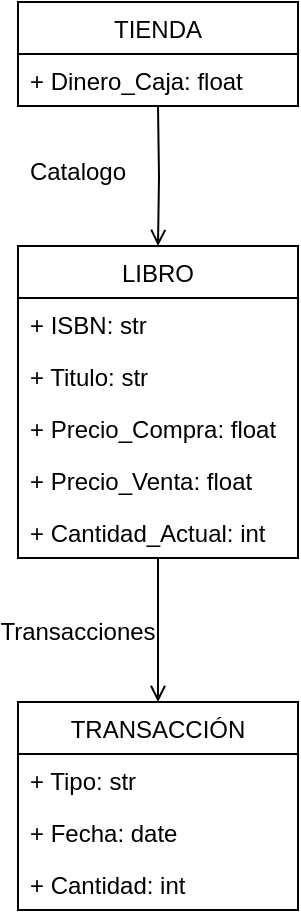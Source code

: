 <mxfile version="16.5.3" type="device"><diagram id="hpFsFXRMARXbP0e6LTuP" name="Page-1"><mxGraphModel dx="953" dy="548" grid="1" gridSize="10" guides="1" tooltips="1" connect="1" arrows="1" fold="1" page="1" pageScale="1" pageWidth="827" pageHeight="1169" math="0" shadow="0"><root><mxCell id="0"/><mxCell id="1" parent="0"/><mxCell id="E7B3hNKhVrBDeOb97DOR-35" style="edgeStyle=orthogonalEdgeStyle;rounded=0;orthogonalLoop=1;jettySize=auto;html=1;entryX=0.5;entryY=0;entryDx=0;entryDy=0;endArrow=open;endFill=0;exitX=0.5;exitY=1;exitDx=0;exitDy=0;" edge="1" parent="1" source="E7B3hNKhVrBDeOb97DOR-13" target="E7B3hNKhVrBDeOb97DOR-21"><mxGeometry relative="1" as="geometry"><mxPoint x="110" y="330" as="sourcePoint"/><Array as="points"/></mxGeometry></mxCell><mxCell id="E7B3hNKhVrBDeOb97DOR-9" value="TIENDA" style="swimlane;fontStyle=0;childLayout=stackLayout;horizontal=1;startSize=26;fillColor=none;horizontalStack=0;resizeParent=1;resizeParentMax=0;resizeLast=0;collapsible=1;marginBottom=0;" vertex="1" parent="1"><mxGeometry x="40" y="40" width="140" height="52" as="geometry"/></mxCell><mxCell id="E7B3hNKhVrBDeOb97DOR-10" value="+ Dinero_Caja: float" style="text;strokeColor=none;fillColor=none;align=left;verticalAlign=top;spacingLeft=4;spacingRight=4;overflow=hidden;rotatable=0;points=[[0,0.5],[1,0.5]];portConstraint=eastwest;" vertex="1" parent="E7B3hNKhVrBDeOb97DOR-9"><mxGeometry y="26" width="140" height="26" as="geometry"/></mxCell><mxCell id="E7B3hNKhVrBDeOb97DOR-13" value="LIBRO" style="swimlane;fontStyle=0;childLayout=stackLayout;horizontal=1;startSize=26;fillColor=none;horizontalStack=0;resizeParent=1;resizeParentMax=0;resizeLast=0;collapsible=1;marginBottom=0;" vertex="1" parent="1"><mxGeometry x="40" y="162" width="140" height="156" as="geometry"/></mxCell><mxCell id="E7B3hNKhVrBDeOb97DOR-14" value="+ ISBN: str" style="text;strokeColor=none;fillColor=none;align=left;verticalAlign=top;spacingLeft=4;spacingRight=4;overflow=hidden;rotatable=0;points=[[0,0.5],[1,0.5]];portConstraint=eastwest;" vertex="1" parent="E7B3hNKhVrBDeOb97DOR-13"><mxGeometry y="26" width="140" height="26" as="geometry"/></mxCell><mxCell id="E7B3hNKhVrBDeOb97DOR-15" value="+ Titulo: str" style="text;strokeColor=none;fillColor=none;align=left;verticalAlign=top;spacingLeft=4;spacingRight=4;overflow=hidden;rotatable=0;points=[[0,0.5],[1,0.5]];portConstraint=eastwest;" vertex="1" parent="E7B3hNKhVrBDeOb97DOR-13"><mxGeometry y="52" width="140" height="26" as="geometry"/></mxCell><mxCell id="E7B3hNKhVrBDeOb97DOR-31" value="+ Precio_Compra: float" style="text;strokeColor=none;fillColor=none;align=left;verticalAlign=top;spacingLeft=4;spacingRight=4;overflow=hidden;rotatable=0;points=[[0,0.5],[1,0.5]];portConstraint=eastwest;" vertex="1" parent="E7B3hNKhVrBDeOb97DOR-13"><mxGeometry y="78" width="140" height="26" as="geometry"/></mxCell><mxCell id="E7B3hNKhVrBDeOb97DOR-16" value="+ Precio_Venta: float" style="text;strokeColor=none;fillColor=none;align=left;verticalAlign=top;spacingLeft=4;spacingRight=4;overflow=hidden;rotatable=0;points=[[0,0.5],[1,0.5]];portConstraint=eastwest;" vertex="1" parent="E7B3hNKhVrBDeOb97DOR-13"><mxGeometry y="104" width="140" height="26" as="geometry"/></mxCell><mxCell id="E7B3hNKhVrBDeOb97DOR-32" value="+ Cantidad_Actual: int" style="text;strokeColor=none;fillColor=none;align=left;verticalAlign=top;spacingLeft=4;spacingRight=4;overflow=hidden;rotatable=0;points=[[0,0.5],[1,0.5]];portConstraint=eastwest;" vertex="1" parent="E7B3hNKhVrBDeOb97DOR-13"><mxGeometry y="130" width="140" height="26" as="geometry"/></mxCell><mxCell id="E7B3hNKhVrBDeOb97DOR-21" value="TRANSACCIÓN" style="swimlane;fontStyle=0;childLayout=stackLayout;horizontal=1;startSize=26;fillColor=none;horizontalStack=0;resizeParent=1;resizeParentMax=0;resizeLast=0;collapsible=1;marginBottom=0;" vertex="1" parent="1"><mxGeometry x="40" y="390" width="140" height="104" as="geometry"/></mxCell><mxCell id="E7B3hNKhVrBDeOb97DOR-22" value="+ Tipo: str" style="text;strokeColor=none;fillColor=none;align=left;verticalAlign=top;spacingLeft=4;spacingRight=4;overflow=hidden;rotatable=0;points=[[0,0.5],[1,0.5]];portConstraint=eastwest;" vertex="1" parent="E7B3hNKhVrBDeOb97DOR-21"><mxGeometry y="26" width="140" height="26" as="geometry"/></mxCell><mxCell id="E7B3hNKhVrBDeOb97DOR-23" value="+ Fecha: date" style="text;strokeColor=none;fillColor=none;align=left;verticalAlign=top;spacingLeft=4;spacingRight=4;overflow=hidden;rotatable=0;points=[[0,0.5],[1,0.5]];portConstraint=eastwest;" vertex="1" parent="E7B3hNKhVrBDeOb97DOR-21"><mxGeometry y="52" width="140" height="26" as="geometry"/></mxCell><mxCell id="E7B3hNKhVrBDeOb97DOR-24" value="+ Cantidad: int" style="text;strokeColor=none;fillColor=none;align=left;verticalAlign=top;spacingLeft=4;spacingRight=4;overflow=hidden;rotatable=0;points=[[0,0.5],[1,0.5]];portConstraint=eastwest;" vertex="1" parent="E7B3hNKhVrBDeOb97DOR-21"><mxGeometry y="78" width="140" height="26" as="geometry"/></mxCell><mxCell id="E7B3hNKhVrBDeOb97DOR-36" value="Catalogo" style="text;html=1;strokeColor=none;fillColor=none;align=center;verticalAlign=middle;whiteSpace=wrap;rounded=0;rotation=0;" vertex="1" parent="1"><mxGeometry x="40" y="110" width="60" height="30" as="geometry"/></mxCell><mxCell id="E7B3hNKhVrBDeOb97DOR-38" style="edgeStyle=orthogonalEdgeStyle;rounded=0;orthogonalLoop=1;jettySize=auto;html=1;entryX=0.5;entryY=0;entryDx=0;entryDy=0;endArrow=open;endFill=0;" edge="1" parent="1" target="E7B3hNKhVrBDeOb97DOR-13"><mxGeometry relative="1" as="geometry"><mxPoint x="110" y="92" as="sourcePoint"/><mxPoint x="109.66" y="176" as="targetPoint"/><Array as="points"/></mxGeometry></mxCell><mxCell id="E7B3hNKhVrBDeOb97DOR-39" value="Transacciones" style="text;html=1;strokeColor=none;fillColor=none;align=center;verticalAlign=middle;whiteSpace=wrap;rounded=0;" vertex="1" parent="1"><mxGeometry x="40" y="340" width="60" height="30" as="geometry"/></mxCell></root></mxGraphModel></diagram></mxfile>